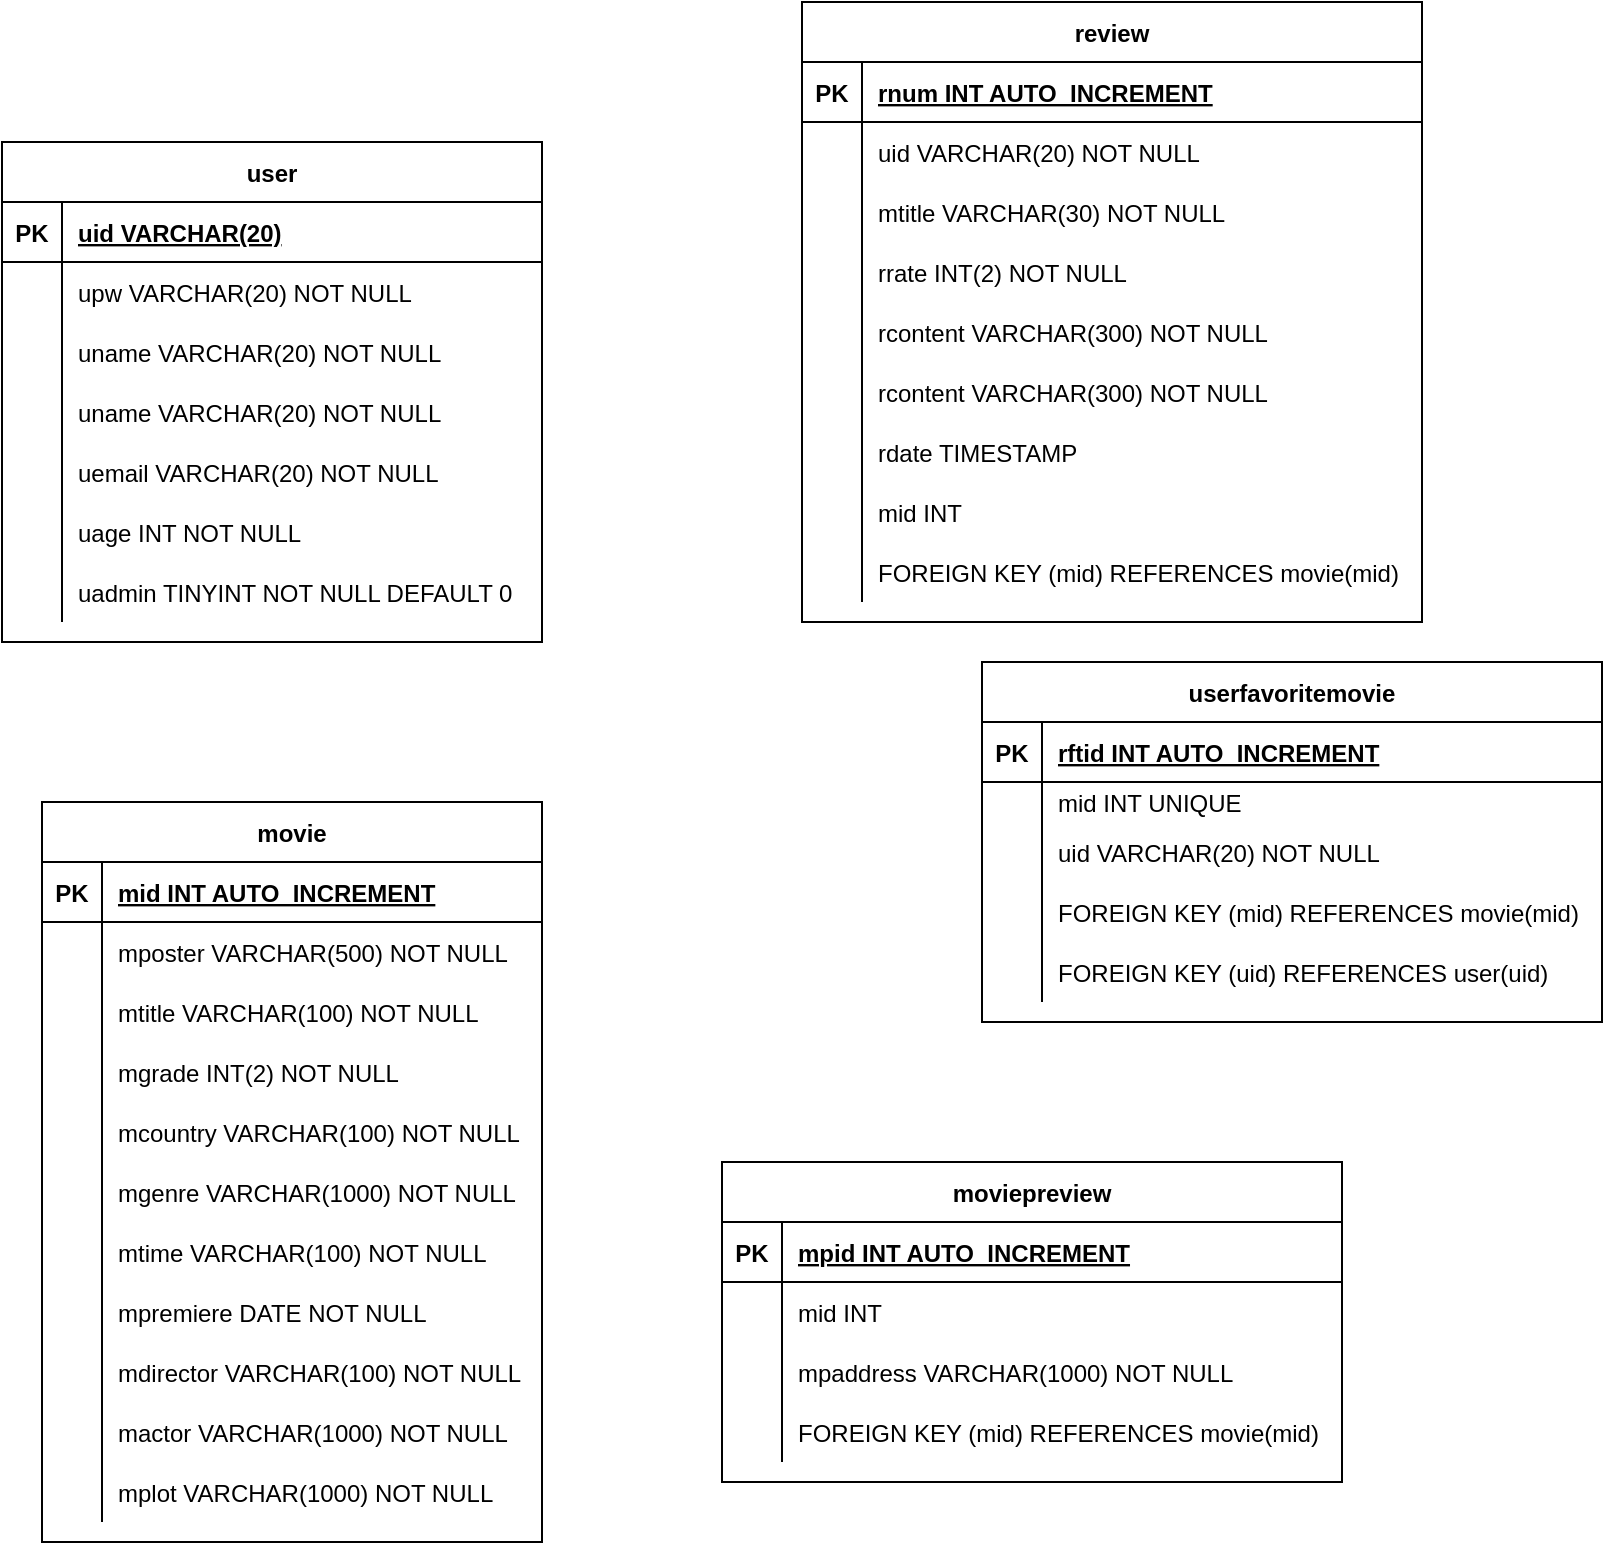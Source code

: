 <mxfile version="15.2.1" type="github">
  <diagram id="C5RBs43oDa-KdzZeNtuy" name="Page-1">
    <mxGraphModel dx="2391" dy="2105" grid="1" gridSize="10" guides="1" tooltips="1" connect="1" arrows="1" fold="1" page="1" pageScale="1" pageWidth="827" pageHeight="1169" math="0" shadow="0">
      <root>
        <mxCell id="WIyWlLk6GJQsqaUBKTNV-0" />
        <mxCell id="WIyWlLk6GJQsqaUBKTNV-1" parent="WIyWlLk6GJQsqaUBKTNV-0" />
        <mxCell id="7PeaD39Lia96LBmjxpUL-1" value="user" style="shape=table;startSize=30;container=1;collapsible=1;childLayout=tableLayout;fixedRows=1;rowLines=0;fontStyle=1;align=center;resizeLast=1;gradientColor=#ffffff;" vertex="1" parent="WIyWlLk6GJQsqaUBKTNV-1">
          <mxGeometry x="-610" y="-310" width="270" height="250" as="geometry" />
        </mxCell>
        <mxCell id="7PeaD39Lia96LBmjxpUL-2" value="" style="shape=partialRectangle;collapsible=0;dropTarget=0;pointerEvents=0;fillColor=none;points=[[0,0.5],[1,0.5]];portConstraint=eastwest;top=0;left=0;right=0;bottom=1;" vertex="1" parent="7PeaD39Lia96LBmjxpUL-1">
          <mxGeometry y="30" width="270" height="30" as="geometry" />
        </mxCell>
        <mxCell id="7PeaD39Lia96LBmjxpUL-3" value="PK" style="shape=partialRectangle;overflow=hidden;connectable=0;fillColor=none;top=0;left=0;bottom=0;right=0;fontStyle=1;" vertex="1" parent="7PeaD39Lia96LBmjxpUL-2">
          <mxGeometry width="30" height="30" as="geometry" />
        </mxCell>
        <mxCell id="7PeaD39Lia96LBmjxpUL-4" value="uid VARCHAR(20) " style="shape=partialRectangle;overflow=hidden;connectable=0;fillColor=none;top=0;left=0;bottom=0;right=0;align=left;spacingLeft=6;fontStyle=5;" vertex="1" parent="7PeaD39Lia96LBmjxpUL-2">
          <mxGeometry x="30" width="240" height="30" as="geometry" />
        </mxCell>
        <mxCell id="7PeaD39Lia96LBmjxpUL-5" value="" style="shape=partialRectangle;collapsible=0;dropTarget=0;pointerEvents=0;fillColor=none;points=[[0,0.5],[1,0.5]];portConstraint=eastwest;top=0;left=0;right=0;bottom=0;" vertex="1" parent="7PeaD39Lia96LBmjxpUL-1">
          <mxGeometry y="60" width="270" height="30" as="geometry" />
        </mxCell>
        <mxCell id="7PeaD39Lia96LBmjxpUL-6" value="" style="shape=partialRectangle;overflow=hidden;connectable=0;fillColor=none;top=0;left=0;bottom=0;right=0;" vertex="1" parent="7PeaD39Lia96LBmjxpUL-5">
          <mxGeometry width="30" height="30" as="geometry" />
        </mxCell>
        <mxCell id="7PeaD39Lia96LBmjxpUL-7" value="upw VARCHAR(20) NOT NULL" style="shape=partialRectangle;overflow=hidden;connectable=0;fillColor=none;top=0;left=0;bottom=0;right=0;align=left;spacingLeft=6;" vertex="1" parent="7PeaD39Lia96LBmjxpUL-5">
          <mxGeometry x="30" width="240" height="30" as="geometry" />
        </mxCell>
        <mxCell id="7PeaD39Lia96LBmjxpUL-8" value="" style="shape=partialRectangle;collapsible=0;dropTarget=0;pointerEvents=0;fillColor=none;points=[[0,0.5],[1,0.5]];portConstraint=eastwest;top=0;left=0;right=0;bottom=0;" vertex="1" parent="7PeaD39Lia96LBmjxpUL-1">
          <mxGeometry y="90" width="270" height="30" as="geometry" />
        </mxCell>
        <mxCell id="7PeaD39Lia96LBmjxpUL-9" value="" style="shape=partialRectangle;overflow=hidden;connectable=0;fillColor=none;top=0;left=0;bottom=0;right=0;" vertex="1" parent="7PeaD39Lia96LBmjxpUL-8">
          <mxGeometry width="30" height="30" as="geometry" />
        </mxCell>
        <mxCell id="7PeaD39Lia96LBmjxpUL-10" value="uname VARCHAR(20) NOT NULL" style="shape=partialRectangle;overflow=hidden;connectable=0;fillColor=none;top=0;left=0;bottom=0;right=0;align=left;spacingLeft=6;" vertex="1" parent="7PeaD39Lia96LBmjxpUL-8">
          <mxGeometry x="30" width="240" height="30" as="geometry" />
        </mxCell>
        <mxCell id="7PeaD39Lia96LBmjxpUL-108" value="" style="shape=partialRectangle;collapsible=0;dropTarget=0;pointerEvents=0;fillColor=none;points=[[0,0.5],[1,0.5]];portConstraint=eastwest;top=0;left=0;right=0;bottom=0;" vertex="1" parent="7PeaD39Lia96LBmjxpUL-1">
          <mxGeometry y="120" width="270" height="30" as="geometry" />
        </mxCell>
        <mxCell id="7PeaD39Lia96LBmjxpUL-109" value="" style="shape=partialRectangle;overflow=hidden;connectable=0;fillColor=none;top=0;left=0;bottom=0;right=0;" vertex="1" parent="7PeaD39Lia96LBmjxpUL-108">
          <mxGeometry width="30" height="30" as="geometry" />
        </mxCell>
        <mxCell id="7PeaD39Lia96LBmjxpUL-110" value="uname VARCHAR(20) NOT NULL" style="shape=partialRectangle;overflow=hidden;connectable=0;fillColor=none;top=0;left=0;bottom=0;right=0;align=left;spacingLeft=6;" vertex="1" parent="7PeaD39Lia96LBmjxpUL-108">
          <mxGeometry x="30" width="240" height="30" as="geometry" />
        </mxCell>
        <mxCell id="7PeaD39Lia96LBmjxpUL-11" value="" style="shape=partialRectangle;collapsible=0;dropTarget=0;pointerEvents=0;fillColor=none;points=[[0,0.5],[1,0.5]];portConstraint=eastwest;top=0;left=0;right=0;bottom=0;" vertex="1" parent="7PeaD39Lia96LBmjxpUL-1">
          <mxGeometry y="150" width="270" height="30" as="geometry" />
        </mxCell>
        <mxCell id="7PeaD39Lia96LBmjxpUL-12" value="" style="shape=partialRectangle;overflow=hidden;connectable=0;fillColor=none;top=0;left=0;bottom=0;right=0;" vertex="1" parent="7PeaD39Lia96LBmjxpUL-11">
          <mxGeometry width="30" height="30" as="geometry" />
        </mxCell>
        <mxCell id="7PeaD39Lia96LBmjxpUL-13" value="uemail VARCHAR(20) NOT NULL" style="shape=partialRectangle;overflow=hidden;connectable=0;fillColor=none;top=0;left=0;bottom=0;right=0;align=left;spacingLeft=6;" vertex="1" parent="7PeaD39Lia96LBmjxpUL-11">
          <mxGeometry x="30" width="240" height="30" as="geometry" />
        </mxCell>
        <mxCell id="7PeaD39Lia96LBmjxpUL-14" value="" style="shape=partialRectangle;collapsible=0;dropTarget=0;pointerEvents=0;fillColor=none;points=[[0,0.5],[1,0.5]];portConstraint=eastwest;top=0;left=0;right=0;bottom=0;" vertex="1" parent="7PeaD39Lia96LBmjxpUL-1">
          <mxGeometry y="180" width="270" height="30" as="geometry" />
        </mxCell>
        <mxCell id="7PeaD39Lia96LBmjxpUL-15" value="" style="shape=partialRectangle;overflow=hidden;connectable=0;fillColor=none;top=0;left=0;bottom=0;right=0;" vertex="1" parent="7PeaD39Lia96LBmjxpUL-14">
          <mxGeometry width="30" height="30" as="geometry" />
        </mxCell>
        <mxCell id="7PeaD39Lia96LBmjxpUL-16" value="uage INT NOT NULL" style="shape=partialRectangle;overflow=hidden;connectable=0;fillColor=none;top=0;left=0;bottom=0;right=0;align=left;spacingLeft=6;" vertex="1" parent="7PeaD39Lia96LBmjxpUL-14">
          <mxGeometry x="30" width="240" height="30" as="geometry" />
        </mxCell>
        <mxCell id="7PeaD39Lia96LBmjxpUL-17" value="" style="shape=partialRectangle;collapsible=0;dropTarget=0;pointerEvents=0;fillColor=none;points=[[0,0.5],[1,0.5]];portConstraint=eastwest;top=0;left=0;right=0;bottom=0;" vertex="1" parent="7PeaD39Lia96LBmjxpUL-1">
          <mxGeometry y="210" width="270" height="30" as="geometry" />
        </mxCell>
        <mxCell id="7PeaD39Lia96LBmjxpUL-18" value="" style="shape=partialRectangle;overflow=hidden;connectable=0;fillColor=none;top=0;left=0;bottom=0;right=0;" vertex="1" parent="7PeaD39Lia96LBmjxpUL-17">
          <mxGeometry width="30" height="30" as="geometry" />
        </mxCell>
        <mxCell id="7PeaD39Lia96LBmjxpUL-19" value="uadmin TINYINT NOT NULL DEFAULT 0" style="shape=partialRectangle;overflow=hidden;connectable=0;fillColor=none;top=0;left=0;bottom=0;right=0;align=left;spacingLeft=6;" vertex="1" parent="7PeaD39Lia96LBmjxpUL-17">
          <mxGeometry x="30" width="240" height="30" as="geometry" />
        </mxCell>
        <mxCell id="7PeaD39Lia96LBmjxpUL-20" value="movie" style="shape=table;startSize=30;container=1;collapsible=1;childLayout=tableLayout;fixedRows=1;rowLines=0;fontStyle=1;align=center;resizeLast=1;" vertex="1" parent="WIyWlLk6GJQsqaUBKTNV-1">
          <mxGeometry x="-590" y="20" width="250" height="370" as="geometry" />
        </mxCell>
        <mxCell id="7PeaD39Lia96LBmjxpUL-21" value="" style="shape=partialRectangle;collapsible=0;dropTarget=0;pointerEvents=0;fillColor=none;points=[[0,0.5],[1,0.5]];portConstraint=eastwest;top=0;left=0;right=0;bottom=1;" vertex="1" parent="7PeaD39Lia96LBmjxpUL-20">
          <mxGeometry y="30" width="250" height="30" as="geometry" />
        </mxCell>
        <mxCell id="7PeaD39Lia96LBmjxpUL-22" value="PK" style="shape=partialRectangle;overflow=hidden;connectable=0;fillColor=none;top=0;left=0;bottom=0;right=0;fontStyle=1;" vertex="1" parent="7PeaD39Lia96LBmjxpUL-21">
          <mxGeometry width="30" height="30" as="geometry" />
        </mxCell>
        <mxCell id="7PeaD39Lia96LBmjxpUL-23" value="mid INT AUTO_INCREMENT " style="shape=partialRectangle;overflow=hidden;connectable=0;fillColor=none;top=0;left=0;bottom=0;right=0;align=left;spacingLeft=6;fontStyle=5;" vertex="1" parent="7PeaD39Lia96LBmjxpUL-21">
          <mxGeometry x="30" width="220" height="30" as="geometry" />
        </mxCell>
        <mxCell id="7PeaD39Lia96LBmjxpUL-24" value="" style="shape=partialRectangle;collapsible=0;dropTarget=0;pointerEvents=0;fillColor=none;points=[[0,0.5],[1,0.5]];portConstraint=eastwest;top=0;left=0;right=0;bottom=0;" vertex="1" parent="7PeaD39Lia96LBmjxpUL-20">
          <mxGeometry y="60" width="250" height="30" as="geometry" />
        </mxCell>
        <mxCell id="7PeaD39Lia96LBmjxpUL-25" value="" style="shape=partialRectangle;overflow=hidden;connectable=0;fillColor=none;top=0;left=0;bottom=0;right=0;" vertex="1" parent="7PeaD39Lia96LBmjxpUL-24">
          <mxGeometry width="30" height="30" as="geometry" />
        </mxCell>
        <mxCell id="7PeaD39Lia96LBmjxpUL-26" value="mposter VARCHAR(500) NOT NULL" style="shape=partialRectangle;overflow=hidden;connectable=0;fillColor=none;top=0;left=0;bottom=0;right=0;align=left;spacingLeft=6;" vertex="1" parent="7PeaD39Lia96LBmjxpUL-24">
          <mxGeometry x="30" width="220" height="30" as="geometry" />
        </mxCell>
        <mxCell id="7PeaD39Lia96LBmjxpUL-27" value="" style="shape=partialRectangle;collapsible=0;dropTarget=0;pointerEvents=0;fillColor=none;points=[[0,0.5],[1,0.5]];portConstraint=eastwest;top=0;left=0;right=0;bottom=0;" vertex="1" parent="7PeaD39Lia96LBmjxpUL-20">
          <mxGeometry y="90" width="250" height="30" as="geometry" />
        </mxCell>
        <mxCell id="7PeaD39Lia96LBmjxpUL-28" value="" style="shape=partialRectangle;overflow=hidden;connectable=0;fillColor=none;top=0;left=0;bottom=0;right=0;" vertex="1" parent="7PeaD39Lia96LBmjxpUL-27">
          <mxGeometry width="30" height="30" as="geometry" />
        </mxCell>
        <mxCell id="7PeaD39Lia96LBmjxpUL-29" value="mtitle VARCHAR(100) NOT NULL" style="shape=partialRectangle;overflow=hidden;connectable=0;fillColor=none;top=0;left=0;bottom=0;right=0;align=left;spacingLeft=6;" vertex="1" parent="7PeaD39Lia96LBmjxpUL-27">
          <mxGeometry x="30" width="220" height="30" as="geometry" />
        </mxCell>
        <mxCell id="7PeaD39Lia96LBmjxpUL-30" value="" style="shape=partialRectangle;collapsible=0;dropTarget=0;pointerEvents=0;fillColor=none;points=[[0,0.5],[1,0.5]];portConstraint=eastwest;top=0;left=0;right=0;bottom=0;" vertex="1" parent="7PeaD39Lia96LBmjxpUL-20">
          <mxGeometry y="120" width="250" height="30" as="geometry" />
        </mxCell>
        <mxCell id="7PeaD39Lia96LBmjxpUL-31" value="" style="shape=partialRectangle;overflow=hidden;connectable=0;fillColor=none;top=0;left=0;bottom=0;right=0;" vertex="1" parent="7PeaD39Lia96LBmjxpUL-30">
          <mxGeometry width="30" height="30" as="geometry" />
        </mxCell>
        <mxCell id="7PeaD39Lia96LBmjxpUL-32" value="mgrade INT(2) NOT NULL" style="shape=partialRectangle;overflow=hidden;connectable=0;fillColor=none;top=0;left=0;bottom=0;right=0;align=left;spacingLeft=6;" vertex="1" parent="7PeaD39Lia96LBmjxpUL-30">
          <mxGeometry x="30" width="220" height="30" as="geometry" />
        </mxCell>
        <mxCell id="7PeaD39Lia96LBmjxpUL-33" value="" style="shape=partialRectangle;collapsible=0;dropTarget=0;pointerEvents=0;fillColor=none;points=[[0,0.5],[1,0.5]];portConstraint=eastwest;top=0;left=0;right=0;bottom=0;" vertex="1" parent="7PeaD39Lia96LBmjxpUL-20">
          <mxGeometry y="150" width="250" height="30" as="geometry" />
        </mxCell>
        <mxCell id="7PeaD39Lia96LBmjxpUL-34" value="" style="shape=partialRectangle;overflow=hidden;connectable=0;fillColor=none;top=0;left=0;bottom=0;right=0;" vertex="1" parent="7PeaD39Lia96LBmjxpUL-33">
          <mxGeometry width="30" height="30" as="geometry" />
        </mxCell>
        <mxCell id="7PeaD39Lia96LBmjxpUL-35" value="mcountry VARCHAR(100) NOT NULL" style="shape=partialRectangle;overflow=hidden;connectable=0;fillColor=none;top=0;left=0;bottom=0;right=0;align=left;spacingLeft=6;" vertex="1" parent="7PeaD39Lia96LBmjxpUL-33">
          <mxGeometry x="30" width="220" height="30" as="geometry" />
        </mxCell>
        <mxCell id="7PeaD39Lia96LBmjxpUL-36" value="" style="shape=partialRectangle;collapsible=0;dropTarget=0;pointerEvents=0;fillColor=none;points=[[0,0.5],[1,0.5]];portConstraint=eastwest;top=0;left=0;right=0;bottom=0;" vertex="1" parent="7PeaD39Lia96LBmjxpUL-20">
          <mxGeometry y="180" width="250" height="30" as="geometry" />
        </mxCell>
        <mxCell id="7PeaD39Lia96LBmjxpUL-37" value="" style="shape=partialRectangle;overflow=hidden;connectable=0;fillColor=none;top=0;left=0;bottom=0;right=0;" vertex="1" parent="7PeaD39Lia96LBmjxpUL-36">
          <mxGeometry width="30" height="30" as="geometry" />
        </mxCell>
        <mxCell id="7PeaD39Lia96LBmjxpUL-38" value="mgenre VARCHAR(1000) NOT NULL" style="shape=partialRectangle;overflow=hidden;connectable=0;fillColor=none;top=0;left=0;bottom=0;right=0;align=left;spacingLeft=6;" vertex="1" parent="7PeaD39Lia96LBmjxpUL-36">
          <mxGeometry x="30" width="220" height="30" as="geometry" />
        </mxCell>
        <mxCell id="7PeaD39Lia96LBmjxpUL-39" value="" style="shape=partialRectangle;collapsible=0;dropTarget=0;pointerEvents=0;fillColor=none;points=[[0,0.5],[1,0.5]];portConstraint=eastwest;top=0;left=0;right=0;bottom=0;" vertex="1" parent="7PeaD39Lia96LBmjxpUL-20">
          <mxGeometry y="210" width="250" height="30" as="geometry" />
        </mxCell>
        <mxCell id="7PeaD39Lia96LBmjxpUL-40" value="" style="shape=partialRectangle;overflow=hidden;connectable=0;fillColor=none;top=0;left=0;bottom=0;right=0;" vertex="1" parent="7PeaD39Lia96LBmjxpUL-39">
          <mxGeometry width="30" height="30" as="geometry" />
        </mxCell>
        <mxCell id="7PeaD39Lia96LBmjxpUL-41" value="mtime VARCHAR(100) NOT NULL" style="shape=partialRectangle;overflow=hidden;connectable=0;fillColor=none;top=0;left=0;bottom=0;right=0;align=left;spacingLeft=6;" vertex="1" parent="7PeaD39Lia96LBmjxpUL-39">
          <mxGeometry x="30" width="220" height="30" as="geometry" />
        </mxCell>
        <mxCell id="7PeaD39Lia96LBmjxpUL-42" value="" style="shape=partialRectangle;collapsible=0;dropTarget=0;pointerEvents=0;fillColor=none;points=[[0,0.5],[1,0.5]];portConstraint=eastwest;top=0;left=0;right=0;bottom=0;" vertex="1" parent="7PeaD39Lia96LBmjxpUL-20">
          <mxGeometry y="240" width="250" height="30" as="geometry" />
        </mxCell>
        <mxCell id="7PeaD39Lia96LBmjxpUL-43" value="" style="shape=partialRectangle;overflow=hidden;connectable=0;fillColor=none;top=0;left=0;bottom=0;right=0;" vertex="1" parent="7PeaD39Lia96LBmjxpUL-42">
          <mxGeometry width="30" height="30" as="geometry" />
        </mxCell>
        <mxCell id="7PeaD39Lia96LBmjxpUL-44" value="mpremiere DATE NOT NULL" style="shape=partialRectangle;overflow=hidden;connectable=0;fillColor=none;top=0;left=0;bottom=0;right=0;align=left;spacingLeft=6;" vertex="1" parent="7PeaD39Lia96LBmjxpUL-42">
          <mxGeometry x="30" width="220" height="30" as="geometry" />
        </mxCell>
        <mxCell id="7PeaD39Lia96LBmjxpUL-45" value="" style="shape=partialRectangle;collapsible=0;dropTarget=0;pointerEvents=0;fillColor=none;points=[[0,0.5],[1,0.5]];portConstraint=eastwest;top=0;left=0;right=0;bottom=0;" vertex="1" parent="7PeaD39Lia96LBmjxpUL-20">
          <mxGeometry y="270" width="250" height="30" as="geometry" />
        </mxCell>
        <mxCell id="7PeaD39Lia96LBmjxpUL-46" value="" style="shape=partialRectangle;overflow=hidden;connectable=0;fillColor=none;top=0;left=0;bottom=0;right=0;" vertex="1" parent="7PeaD39Lia96LBmjxpUL-45">
          <mxGeometry width="30" height="30" as="geometry" />
        </mxCell>
        <mxCell id="7PeaD39Lia96LBmjxpUL-47" value="mdirector VARCHAR(100) NOT NULL" style="shape=partialRectangle;overflow=hidden;connectable=0;fillColor=none;top=0;left=0;bottom=0;right=0;align=left;spacingLeft=6;" vertex="1" parent="7PeaD39Lia96LBmjxpUL-45">
          <mxGeometry x="30" width="220" height="30" as="geometry" />
        </mxCell>
        <mxCell id="7PeaD39Lia96LBmjxpUL-48" value="" style="shape=partialRectangle;collapsible=0;dropTarget=0;pointerEvents=0;fillColor=none;points=[[0,0.5],[1,0.5]];portConstraint=eastwest;top=0;left=0;right=0;bottom=0;" vertex="1" parent="7PeaD39Lia96LBmjxpUL-20">
          <mxGeometry y="300" width="250" height="30" as="geometry" />
        </mxCell>
        <mxCell id="7PeaD39Lia96LBmjxpUL-49" value="" style="shape=partialRectangle;overflow=hidden;connectable=0;fillColor=none;top=0;left=0;bottom=0;right=0;" vertex="1" parent="7PeaD39Lia96LBmjxpUL-48">
          <mxGeometry width="30" height="30" as="geometry" />
        </mxCell>
        <mxCell id="7PeaD39Lia96LBmjxpUL-50" value="mactor VARCHAR(1000) NOT NULL" style="shape=partialRectangle;overflow=hidden;connectable=0;fillColor=none;top=0;left=0;bottom=0;right=0;align=left;spacingLeft=6;" vertex="1" parent="7PeaD39Lia96LBmjxpUL-48">
          <mxGeometry x="30" width="220" height="30" as="geometry" />
        </mxCell>
        <mxCell id="7PeaD39Lia96LBmjxpUL-51" value="" style="shape=partialRectangle;collapsible=0;dropTarget=0;pointerEvents=0;fillColor=none;points=[[0,0.5],[1,0.5]];portConstraint=eastwest;top=0;left=0;right=0;bottom=0;" vertex="1" parent="7PeaD39Lia96LBmjxpUL-20">
          <mxGeometry y="330" width="250" height="30" as="geometry" />
        </mxCell>
        <mxCell id="7PeaD39Lia96LBmjxpUL-52" value="" style="shape=partialRectangle;overflow=hidden;connectable=0;fillColor=none;top=0;left=0;bottom=0;right=0;" vertex="1" parent="7PeaD39Lia96LBmjxpUL-51">
          <mxGeometry width="30" height="30" as="geometry" />
        </mxCell>
        <mxCell id="7PeaD39Lia96LBmjxpUL-53" value="mplot VARCHAR(1000) NOT NULL" style="shape=partialRectangle;overflow=hidden;connectable=0;fillColor=none;top=0;left=0;bottom=0;right=0;align=left;spacingLeft=6;" vertex="1" parent="7PeaD39Lia96LBmjxpUL-51">
          <mxGeometry x="30" width="220" height="30" as="geometry" />
        </mxCell>
        <mxCell id="7PeaD39Lia96LBmjxpUL-54" value="review" style="shape=table;startSize=30;container=1;collapsible=1;childLayout=tableLayout;fixedRows=1;rowLines=0;fontStyle=1;align=center;resizeLast=1;" vertex="1" parent="WIyWlLk6GJQsqaUBKTNV-1">
          <mxGeometry x="-210" y="-380" width="310" height="310" as="geometry" />
        </mxCell>
        <mxCell id="7PeaD39Lia96LBmjxpUL-55" value="" style="shape=partialRectangle;collapsible=0;dropTarget=0;pointerEvents=0;fillColor=none;points=[[0,0.5],[1,0.5]];portConstraint=eastwest;top=0;left=0;right=0;bottom=1;" vertex="1" parent="7PeaD39Lia96LBmjxpUL-54">
          <mxGeometry y="30" width="310" height="30" as="geometry" />
        </mxCell>
        <mxCell id="7PeaD39Lia96LBmjxpUL-56" value="PK" style="shape=partialRectangle;overflow=hidden;connectable=0;fillColor=none;top=0;left=0;bottom=0;right=0;fontStyle=1;" vertex="1" parent="7PeaD39Lia96LBmjxpUL-55">
          <mxGeometry width="30" height="30" as="geometry" />
        </mxCell>
        <mxCell id="7PeaD39Lia96LBmjxpUL-57" value="rnum INT  AUTO_INCREMENT" style="shape=partialRectangle;overflow=hidden;connectable=0;fillColor=none;top=0;left=0;bottom=0;right=0;align=left;spacingLeft=6;fontStyle=5;" vertex="1" parent="7PeaD39Lia96LBmjxpUL-55">
          <mxGeometry x="30" width="280" height="30" as="geometry" />
        </mxCell>
        <mxCell id="7PeaD39Lia96LBmjxpUL-58" value="" style="shape=partialRectangle;collapsible=0;dropTarget=0;pointerEvents=0;fillColor=none;points=[[0,0.5],[1,0.5]];portConstraint=eastwest;top=0;left=0;right=0;bottom=0;" vertex="1" parent="7PeaD39Lia96LBmjxpUL-54">
          <mxGeometry y="60" width="310" height="30" as="geometry" />
        </mxCell>
        <mxCell id="7PeaD39Lia96LBmjxpUL-59" value="" style="shape=partialRectangle;overflow=hidden;connectable=0;fillColor=none;top=0;left=0;bottom=0;right=0;" vertex="1" parent="7PeaD39Lia96LBmjxpUL-58">
          <mxGeometry width="30" height="30" as="geometry" />
        </mxCell>
        <mxCell id="7PeaD39Lia96LBmjxpUL-60" value="uid VARCHAR(20) NOT NULL" style="shape=partialRectangle;overflow=hidden;connectable=0;fillColor=none;top=0;left=0;bottom=0;right=0;align=left;spacingLeft=6;" vertex="1" parent="7PeaD39Lia96LBmjxpUL-58">
          <mxGeometry x="30" width="280" height="30" as="geometry" />
        </mxCell>
        <mxCell id="7PeaD39Lia96LBmjxpUL-61" value="" style="shape=partialRectangle;collapsible=0;dropTarget=0;pointerEvents=0;fillColor=none;points=[[0,0.5],[1,0.5]];portConstraint=eastwest;top=0;left=0;right=0;bottom=0;" vertex="1" parent="7PeaD39Lia96LBmjxpUL-54">
          <mxGeometry y="90" width="310" height="30" as="geometry" />
        </mxCell>
        <mxCell id="7PeaD39Lia96LBmjxpUL-62" value="" style="shape=partialRectangle;overflow=hidden;connectable=0;fillColor=none;top=0;left=0;bottom=0;right=0;" vertex="1" parent="7PeaD39Lia96LBmjxpUL-61">
          <mxGeometry width="30" height="30" as="geometry" />
        </mxCell>
        <mxCell id="7PeaD39Lia96LBmjxpUL-63" value="mtitle VARCHAR(30) NOT NULL" style="shape=partialRectangle;overflow=hidden;connectable=0;fillColor=none;top=0;left=0;bottom=0;right=0;align=left;spacingLeft=6;" vertex="1" parent="7PeaD39Lia96LBmjxpUL-61">
          <mxGeometry x="30" width="280" height="30" as="geometry" />
        </mxCell>
        <mxCell id="7PeaD39Lia96LBmjxpUL-64" value="" style="shape=partialRectangle;collapsible=0;dropTarget=0;pointerEvents=0;fillColor=none;points=[[0,0.5],[1,0.5]];portConstraint=eastwest;top=0;left=0;right=0;bottom=0;" vertex="1" parent="7PeaD39Lia96LBmjxpUL-54">
          <mxGeometry y="120" width="310" height="30" as="geometry" />
        </mxCell>
        <mxCell id="7PeaD39Lia96LBmjxpUL-65" value="" style="shape=partialRectangle;overflow=hidden;connectable=0;fillColor=none;top=0;left=0;bottom=0;right=0;" vertex="1" parent="7PeaD39Lia96LBmjxpUL-64">
          <mxGeometry width="30" height="30" as="geometry" />
        </mxCell>
        <mxCell id="7PeaD39Lia96LBmjxpUL-66" value="rrate INT(2) NOT NULL" style="shape=partialRectangle;overflow=hidden;connectable=0;fillColor=none;top=0;left=0;bottom=0;right=0;align=left;spacingLeft=6;" vertex="1" parent="7PeaD39Lia96LBmjxpUL-64">
          <mxGeometry x="30" width="280" height="30" as="geometry" />
        </mxCell>
        <mxCell id="7PeaD39Lia96LBmjxpUL-111" value="" style="shape=partialRectangle;collapsible=0;dropTarget=0;pointerEvents=0;fillColor=none;points=[[0,0.5],[1,0.5]];portConstraint=eastwest;top=0;left=0;right=0;bottom=0;" vertex="1" parent="7PeaD39Lia96LBmjxpUL-54">
          <mxGeometry y="150" width="310" height="30" as="geometry" />
        </mxCell>
        <mxCell id="7PeaD39Lia96LBmjxpUL-112" value="" style="shape=partialRectangle;overflow=hidden;connectable=0;fillColor=none;top=0;left=0;bottom=0;right=0;" vertex="1" parent="7PeaD39Lia96LBmjxpUL-111">
          <mxGeometry width="30" height="30" as="geometry" />
        </mxCell>
        <mxCell id="7PeaD39Lia96LBmjxpUL-113" value="rcontent VARCHAR(300) NOT NULL" style="shape=partialRectangle;overflow=hidden;connectable=0;fillColor=none;top=0;left=0;bottom=0;right=0;align=left;spacingLeft=6;" vertex="1" parent="7PeaD39Lia96LBmjxpUL-111">
          <mxGeometry x="30" width="280" height="30" as="geometry" />
        </mxCell>
        <mxCell id="7PeaD39Lia96LBmjxpUL-67" value="" style="shape=partialRectangle;collapsible=0;dropTarget=0;pointerEvents=0;fillColor=none;points=[[0,0.5],[1,0.5]];portConstraint=eastwest;top=0;left=0;right=0;bottom=0;" vertex="1" parent="7PeaD39Lia96LBmjxpUL-54">
          <mxGeometry y="180" width="310" height="30" as="geometry" />
        </mxCell>
        <mxCell id="7PeaD39Lia96LBmjxpUL-68" value="" style="shape=partialRectangle;overflow=hidden;connectable=0;fillColor=none;top=0;left=0;bottom=0;right=0;" vertex="1" parent="7PeaD39Lia96LBmjxpUL-67">
          <mxGeometry width="30" height="30" as="geometry" />
        </mxCell>
        <mxCell id="7PeaD39Lia96LBmjxpUL-69" value="rcontent VARCHAR(300) NOT NULL" style="shape=partialRectangle;overflow=hidden;connectable=0;fillColor=none;top=0;left=0;bottom=0;right=0;align=left;spacingLeft=6;" vertex="1" parent="7PeaD39Lia96LBmjxpUL-67">
          <mxGeometry x="30" width="280" height="30" as="geometry" />
        </mxCell>
        <mxCell id="7PeaD39Lia96LBmjxpUL-70" value="" style="shape=partialRectangle;collapsible=0;dropTarget=0;pointerEvents=0;fillColor=none;points=[[0,0.5],[1,0.5]];portConstraint=eastwest;top=0;left=0;right=0;bottom=0;" vertex="1" parent="7PeaD39Lia96LBmjxpUL-54">
          <mxGeometry y="210" width="310" height="30" as="geometry" />
        </mxCell>
        <mxCell id="7PeaD39Lia96LBmjxpUL-71" value="" style="shape=partialRectangle;overflow=hidden;connectable=0;fillColor=none;top=0;left=0;bottom=0;right=0;" vertex="1" parent="7PeaD39Lia96LBmjxpUL-70">
          <mxGeometry width="30" height="30" as="geometry" />
        </mxCell>
        <mxCell id="7PeaD39Lia96LBmjxpUL-72" value="rdate TIMESTAMP" style="shape=partialRectangle;overflow=hidden;connectable=0;fillColor=none;top=0;left=0;bottom=0;right=0;align=left;spacingLeft=6;" vertex="1" parent="7PeaD39Lia96LBmjxpUL-70">
          <mxGeometry x="30" width="280" height="30" as="geometry" />
        </mxCell>
        <mxCell id="7PeaD39Lia96LBmjxpUL-73" value="" style="shape=partialRectangle;collapsible=0;dropTarget=0;pointerEvents=0;fillColor=none;points=[[0,0.5],[1,0.5]];portConstraint=eastwest;top=0;left=0;right=0;bottom=0;" vertex="1" parent="7PeaD39Lia96LBmjxpUL-54">
          <mxGeometry y="240" width="310" height="30" as="geometry" />
        </mxCell>
        <mxCell id="7PeaD39Lia96LBmjxpUL-74" value="" style="shape=partialRectangle;overflow=hidden;connectable=0;fillColor=none;top=0;left=0;bottom=0;right=0;" vertex="1" parent="7PeaD39Lia96LBmjxpUL-73">
          <mxGeometry width="30" height="30" as="geometry" />
        </mxCell>
        <mxCell id="7PeaD39Lia96LBmjxpUL-75" value="mid INT" style="shape=partialRectangle;overflow=hidden;connectable=0;fillColor=none;top=0;left=0;bottom=0;right=0;align=left;spacingLeft=6;" vertex="1" parent="7PeaD39Lia96LBmjxpUL-73">
          <mxGeometry x="30" width="280" height="30" as="geometry" />
        </mxCell>
        <mxCell id="7PeaD39Lia96LBmjxpUL-76" value="" style="shape=partialRectangle;collapsible=0;dropTarget=0;pointerEvents=0;fillColor=none;points=[[0,0.5],[1,0.5]];portConstraint=eastwest;top=0;left=0;right=0;bottom=0;" vertex="1" parent="7PeaD39Lia96LBmjxpUL-54">
          <mxGeometry y="270" width="310" height="30" as="geometry" />
        </mxCell>
        <mxCell id="7PeaD39Lia96LBmjxpUL-77" value="" style="shape=partialRectangle;overflow=hidden;connectable=0;fillColor=none;top=0;left=0;bottom=0;right=0;" vertex="1" parent="7PeaD39Lia96LBmjxpUL-76">
          <mxGeometry width="30" height="30" as="geometry" />
        </mxCell>
        <mxCell id="7PeaD39Lia96LBmjxpUL-78" value="FOREIGN KEY (mid) REFERENCES movie(mid)" style="shape=partialRectangle;overflow=hidden;connectable=0;fillColor=none;top=0;left=0;bottom=0;right=0;align=left;spacingLeft=6;" vertex="1" parent="7PeaD39Lia96LBmjxpUL-76">
          <mxGeometry x="30" width="280" height="30" as="geometry" />
        </mxCell>
        <mxCell id="7PeaD39Lia96LBmjxpUL-79" value="moviepreview" style="shape=table;startSize=30;container=1;collapsible=1;childLayout=tableLayout;fixedRows=1;rowLines=0;fontStyle=1;align=center;resizeLast=1;" vertex="1" parent="WIyWlLk6GJQsqaUBKTNV-1">
          <mxGeometry x="-250" y="200" width="310" height="160" as="geometry" />
        </mxCell>
        <mxCell id="7PeaD39Lia96LBmjxpUL-80" value="" style="shape=partialRectangle;collapsible=0;dropTarget=0;pointerEvents=0;fillColor=none;points=[[0,0.5],[1,0.5]];portConstraint=eastwest;top=0;left=0;right=0;bottom=1;" vertex="1" parent="7PeaD39Lia96LBmjxpUL-79">
          <mxGeometry y="30" width="310" height="30" as="geometry" />
        </mxCell>
        <mxCell id="7PeaD39Lia96LBmjxpUL-81" value="PK" style="shape=partialRectangle;overflow=hidden;connectable=0;fillColor=none;top=0;left=0;bottom=0;right=0;fontStyle=1;" vertex="1" parent="7PeaD39Lia96LBmjxpUL-80">
          <mxGeometry width="30" height="30" as="geometry" />
        </mxCell>
        <mxCell id="7PeaD39Lia96LBmjxpUL-82" value="mpid INT  AUTO_INCREMENT" style="shape=partialRectangle;overflow=hidden;connectable=0;fillColor=none;top=0;left=0;bottom=0;right=0;align=left;spacingLeft=6;fontStyle=5;" vertex="1" parent="7PeaD39Lia96LBmjxpUL-80">
          <mxGeometry x="30" width="280" height="30" as="geometry" />
        </mxCell>
        <mxCell id="7PeaD39Lia96LBmjxpUL-83" value="" style="shape=partialRectangle;collapsible=0;dropTarget=0;pointerEvents=0;fillColor=none;points=[[0,0.5],[1,0.5]];portConstraint=eastwest;top=0;left=0;right=0;bottom=0;" vertex="1" parent="7PeaD39Lia96LBmjxpUL-79">
          <mxGeometry y="60" width="310" height="30" as="geometry" />
        </mxCell>
        <mxCell id="7PeaD39Lia96LBmjxpUL-84" value="" style="shape=partialRectangle;overflow=hidden;connectable=0;fillColor=none;top=0;left=0;bottom=0;right=0;" vertex="1" parent="7PeaD39Lia96LBmjxpUL-83">
          <mxGeometry width="30" height="30" as="geometry" />
        </mxCell>
        <mxCell id="7PeaD39Lia96LBmjxpUL-85" value="mid INT" style="shape=partialRectangle;overflow=hidden;connectable=0;fillColor=none;top=0;left=0;bottom=0;right=0;align=left;spacingLeft=6;" vertex="1" parent="7PeaD39Lia96LBmjxpUL-83">
          <mxGeometry x="30" width="280" height="30" as="geometry" />
        </mxCell>
        <mxCell id="7PeaD39Lia96LBmjxpUL-86" value="" style="shape=partialRectangle;collapsible=0;dropTarget=0;pointerEvents=0;fillColor=none;points=[[0,0.5],[1,0.5]];portConstraint=eastwest;top=0;left=0;right=0;bottom=0;" vertex="1" parent="7PeaD39Lia96LBmjxpUL-79">
          <mxGeometry y="90" width="310" height="30" as="geometry" />
        </mxCell>
        <mxCell id="7PeaD39Lia96LBmjxpUL-87" value="" style="shape=partialRectangle;overflow=hidden;connectable=0;fillColor=none;top=0;left=0;bottom=0;right=0;" vertex="1" parent="7PeaD39Lia96LBmjxpUL-86">
          <mxGeometry width="30" height="30" as="geometry" />
        </mxCell>
        <mxCell id="7PeaD39Lia96LBmjxpUL-88" value="mpaddress VARCHAR(1000) NOT NULL" style="shape=partialRectangle;overflow=hidden;connectable=0;fillColor=none;top=0;left=0;bottom=0;right=0;align=left;spacingLeft=6;" vertex="1" parent="7PeaD39Lia96LBmjxpUL-86">
          <mxGeometry x="30" width="280" height="30" as="geometry" />
        </mxCell>
        <mxCell id="7PeaD39Lia96LBmjxpUL-89" value="" style="shape=partialRectangle;collapsible=0;dropTarget=0;pointerEvents=0;fillColor=none;points=[[0,0.5],[1,0.5]];portConstraint=eastwest;top=0;left=0;right=0;bottom=0;" vertex="1" parent="7PeaD39Lia96LBmjxpUL-79">
          <mxGeometry y="120" width="310" height="30" as="geometry" />
        </mxCell>
        <mxCell id="7PeaD39Lia96LBmjxpUL-90" value="" style="shape=partialRectangle;overflow=hidden;connectable=0;fillColor=none;top=0;left=0;bottom=0;right=0;" vertex="1" parent="7PeaD39Lia96LBmjxpUL-89">
          <mxGeometry width="30" height="30" as="geometry" />
        </mxCell>
        <mxCell id="7PeaD39Lia96LBmjxpUL-91" value="FOREIGN KEY (mid) REFERENCES movie(mid)" style="shape=partialRectangle;overflow=hidden;connectable=0;fillColor=none;top=0;left=0;bottom=0;right=0;align=left;spacingLeft=6;" vertex="1" parent="7PeaD39Lia96LBmjxpUL-89">
          <mxGeometry x="30" width="280" height="30" as="geometry" />
        </mxCell>
        <mxCell id="7PeaD39Lia96LBmjxpUL-92" value="userfavoritemovie" style="shape=table;startSize=30;container=1;collapsible=1;childLayout=tableLayout;fixedRows=1;rowLines=0;fontStyle=1;align=center;resizeLast=1;" vertex="1" parent="WIyWlLk6GJQsqaUBKTNV-1">
          <mxGeometry x="-120" y="-50" width="310" height="180" as="geometry" />
        </mxCell>
        <mxCell id="7PeaD39Lia96LBmjxpUL-93" value="" style="shape=partialRectangle;collapsible=0;dropTarget=0;pointerEvents=0;fillColor=none;points=[[0,0.5],[1,0.5]];portConstraint=eastwest;top=0;left=0;right=0;bottom=1;" vertex="1" parent="7PeaD39Lia96LBmjxpUL-92">
          <mxGeometry y="30" width="310" height="30" as="geometry" />
        </mxCell>
        <mxCell id="7PeaD39Lia96LBmjxpUL-94" value="PK" style="shape=partialRectangle;overflow=hidden;connectable=0;fillColor=none;top=0;left=0;bottom=0;right=0;fontStyle=1;" vertex="1" parent="7PeaD39Lia96LBmjxpUL-93">
          <mxGeometry width="30" height="30" as="geometry" />
        </mxCell>
        <mxCell id="7PeaD39Lia96LBmjxpUL-95" value="rftid INT  AUTO_INCREMENT" style="shape=partialRectangle;overflow=hidden;connectable=0;fillColor=none;top=0;left=0;bottom=0;right=0;align=left;spacingLeft=6;fontStyle=5;" vertex="1" parent="7PeaD39Lia96LBmjxpUL-93">
          <mxGeometry x="30" width="280" height="30" as="geometry" />
        </mxCell>
        <mxCell id="7PeaD39Lia96LBmjxpUL-96" value="" style="shape=partialRectangle;collapsible=0;dropTarget=0;pointerEvents=0;fillColor=none;points=[[0,0.5],[1,0.5]];portConstraint=eastwest;top=0;left=0;right=0;bottom=0;" vertex="1" parent="7PeaD39Lia96LBmjxpUL-92">
          <mxGeometry y="60" width="310" height="20" as="geometry" />
        </mxCell>
        <mxCell id="7PeaD39Lia96LBmjxpUL-97" value="" style="shape=partialRectangle;overflow=hidden;connectable=0;fillColor=none;top=0;left=0;bottom=0;right=0;" vertex="1" parent="7PeaD39Lia96LBmjxpUL-96">
          <mxGeometry width="30" height="20" as="geometry" />
        </mxCell>
        <mxCell id="7PeaD39Lia96LBmjxpUL-98" value="mid INT UNIQUE" style="shape=partialRectangle;overflow=hidden;connectable=0;fillColor=none;top=0;left=0;bottom=0;right=0;align=left;spacingLeft=6;" vertex="1" parent="7PeaD39Lia96LBmjxpUL-96">
          <mxGeometry x="30" width="280" height="20" as="geometry" />
        </mxCell>
        <mxCell id="7PeaD39Lia96LBmjxpUL-99" value="" style="shape=partialRectangle;collapsible=0;dropTarget=0;pointerEvents=0;fillColor=none;points=[[0,0.5],[1,0.5]];portConstraint=eastwest;top=0;left=0;right=0;bottom=0;" vertex="1" parent="7PeaD39Lia96LBmjxpUL-92">
          <mxGeometry y="80" width="310" height="30" as="geometry" />
        </mxCell>
        <mxCell id="7PeaD39Lia96LBmjxpUL-100" value="" style="shape=partialRectangle;overflow=hidden;connectable=0;fillColor=none;top=0;left=0;bottom=0;right=0;" vertex="1" parent="7PeaD39Lia96LBmjxpUL-99">
          <mxGeometry width="30" height="30" as="geometry" />
        </mxCell>
        <mxCell id="7PeaD39Lia96LBmjxpUL-101" value="uid VARCHAR(20) NOT NULL" style="shape=partialRectangle;overflow=hidden;connectable=0;fillColor=none;top=0;left=0;bottom=0;right=0;align=left;spacingLeft=6;" vertex="1" parent="7PeaD39Lia96LBmjxpUL-99">
          <mxGeometry x="30" width="280" height="30" as="geometry" />
        </mxCell>
        <mxCell id="7PeaD39Lia96LBmjxpUL-102" value="" style="shape=partialRectangle;collapsible=0;dropTarget=0;pointerEvents=0;fillColor=none;points=[[0,0.5],[1,0.5]];portConstraint=eastwest;top=0;left=0;right=0;bottom=0;" vertex="1" parent="7PeaD39Lia96LBmjxpUL-92">
          <mxGeometry y="110" width="310" height="30" as="geometry" />
        </mxCell>
        <mxCell id="7PeaD39Lia96LBmjxpUL-103" value="" style="shape=partialRectangle;overflow=hidden;connectable=0;fillColor=none;top=0;left=0;bottom=0;right=0;" vertex="1" parent="7PeaD39Lia96LBmjxpUL-102">
          <mxGeometry width="30" height="30" as="geometry" />
        </mxCell>
        <mxCell id="7PeaD39Lia96LBmjxpUL-104" value="FOREIGN KEY (mid) REFERENCES movie(mid)" style="shape=partialRectangle;overflow=hidden;connectable=0;fillColor=none;top=0;left=0;bottom=0;right=0;align=left;spacingLeft=6;" vertex="1" parent="7PeaD39Lia96LBmjxpUL-102">
          <mxGeometry x="30" width="280" height="30" as="geometry" />
        </mxCell>
        <mxCell id="7PeaD39Lia96LBmjxpUL-105" value="" style="shape=partialRectangle;collapsible=0;dropTarget=0;pointerEvents=0;fillColor=none;points=[[0,0.5],[1,0.5]];portConstraint=eastwest;top=0;left=0;right=0;bottom=0;" vertex="1" parent="7PeaD39Lia96LBmjxpUL-92">
          <mxGeometry y="140" width="310" height="30" as="geometry" />
        </mxCell>
        <mxCell id="7PeaD39Lia96LBmjxpUL-106" value="" style="shape=partialRectangle;overflow=hidden;connectable=0;fillColor=none;top=0;left=0;bottom=0;right=0;" vertex="1" parent="7PeaD39Lia96LBmjxpUL-105">
          <mxGeometry width="30" height="30" as="geometry" />
        </mxCell>
        <mxCell id="7PeaD39Lia96LBmjxpUL-107" value="FOREIGN KEY (uid) REFERENCES user(uid)" style="shape=partialRectangle;overflow=hidden;connectable=0;fillColor=none;top=0;left=0;bottom=0;right=0;align=left;spacingLeft=6;" vertex="1" parent="7PeaD39Lia96LBmjxpUL-105">
          <mxGeometry x="30" width="280" height="30" as="geometry" />
        </mxCell>
      </root>
    </mxGraphModel>
  </diagram>
</mxfile>
